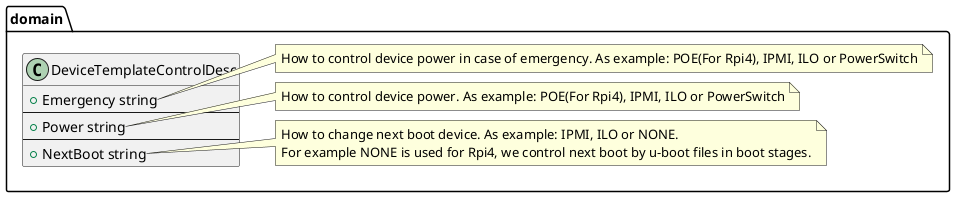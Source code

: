 @startuml DeviceTemplate

package domain {
    class DeviceTemplateControlDesc {
        +Emergency string
        --
        +Power string
        --
        +NextBoot string
    }

    note right of DeviceTemplateControlDesc::Emergency
    How to control device power in case of emergency. As example: POE(For Rpi4), IPMI, ILO or PowerSwitch
    end note

    note right of DeviceTemplateControlDesc::Power
    How to control device power. As example: POE(For Rpi4), IPMI, ILO or PowerSwitch
    end note

    note right of DeviceTemplateControlDesc::NextBoot
    How to change next boot device. As example: IPMI, ILO or NONE.
    For example NONE is used for Rpi4, we control next boot by u-boot files in boot stages.
    end note
}

@enduml
